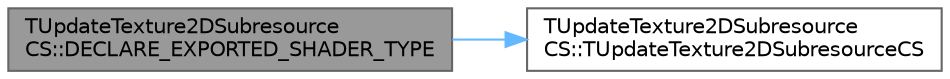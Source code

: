 digraph "TUpdateTexture2DSubresourceCS::DECLARE_EXPORTED_SHADER_TYPE"
{
 // INTERACTIVE_SVG=YES
 // LATEX_PDF_SIZE
  bgcolor="transparent";
  edge [fontname=Helvetica,fontsize=10,labelfontname=Helvetica,labelfontsize=10];
  node [fontname=Helvetica,fontsize=10,shape=box,height=0.2,width=0.4];
  rankdir="LR";
  Node1 [id="Node000001",label="TUpdateTexture2DSubresource\lCS::DECLARE_EXPORTED_SHADER_TYPE",height=0.2,width=0.4,color="gray40", fillcolor="grey60", style="filled", fontcolor="black",tooltip=" "];
  Node1 -> Node2 [id="edge1_Node000001_Node000002",color="steelblue1",style="solid",tooltip=" "];
  Node2 [id="Node000002",label="TUpdateTexture2DSubresource\lCS::TUpdateTexture2DSubresourceCS",height=0.2,width=0.4,color="grey40", fillcolor="white", style="filled",URL="$d2/d02/classTUpdateTexture2DSubresourceCS.html#a036f8ef67d150826fd03e6a28a7b7bcf",tooltip=" "];
}
